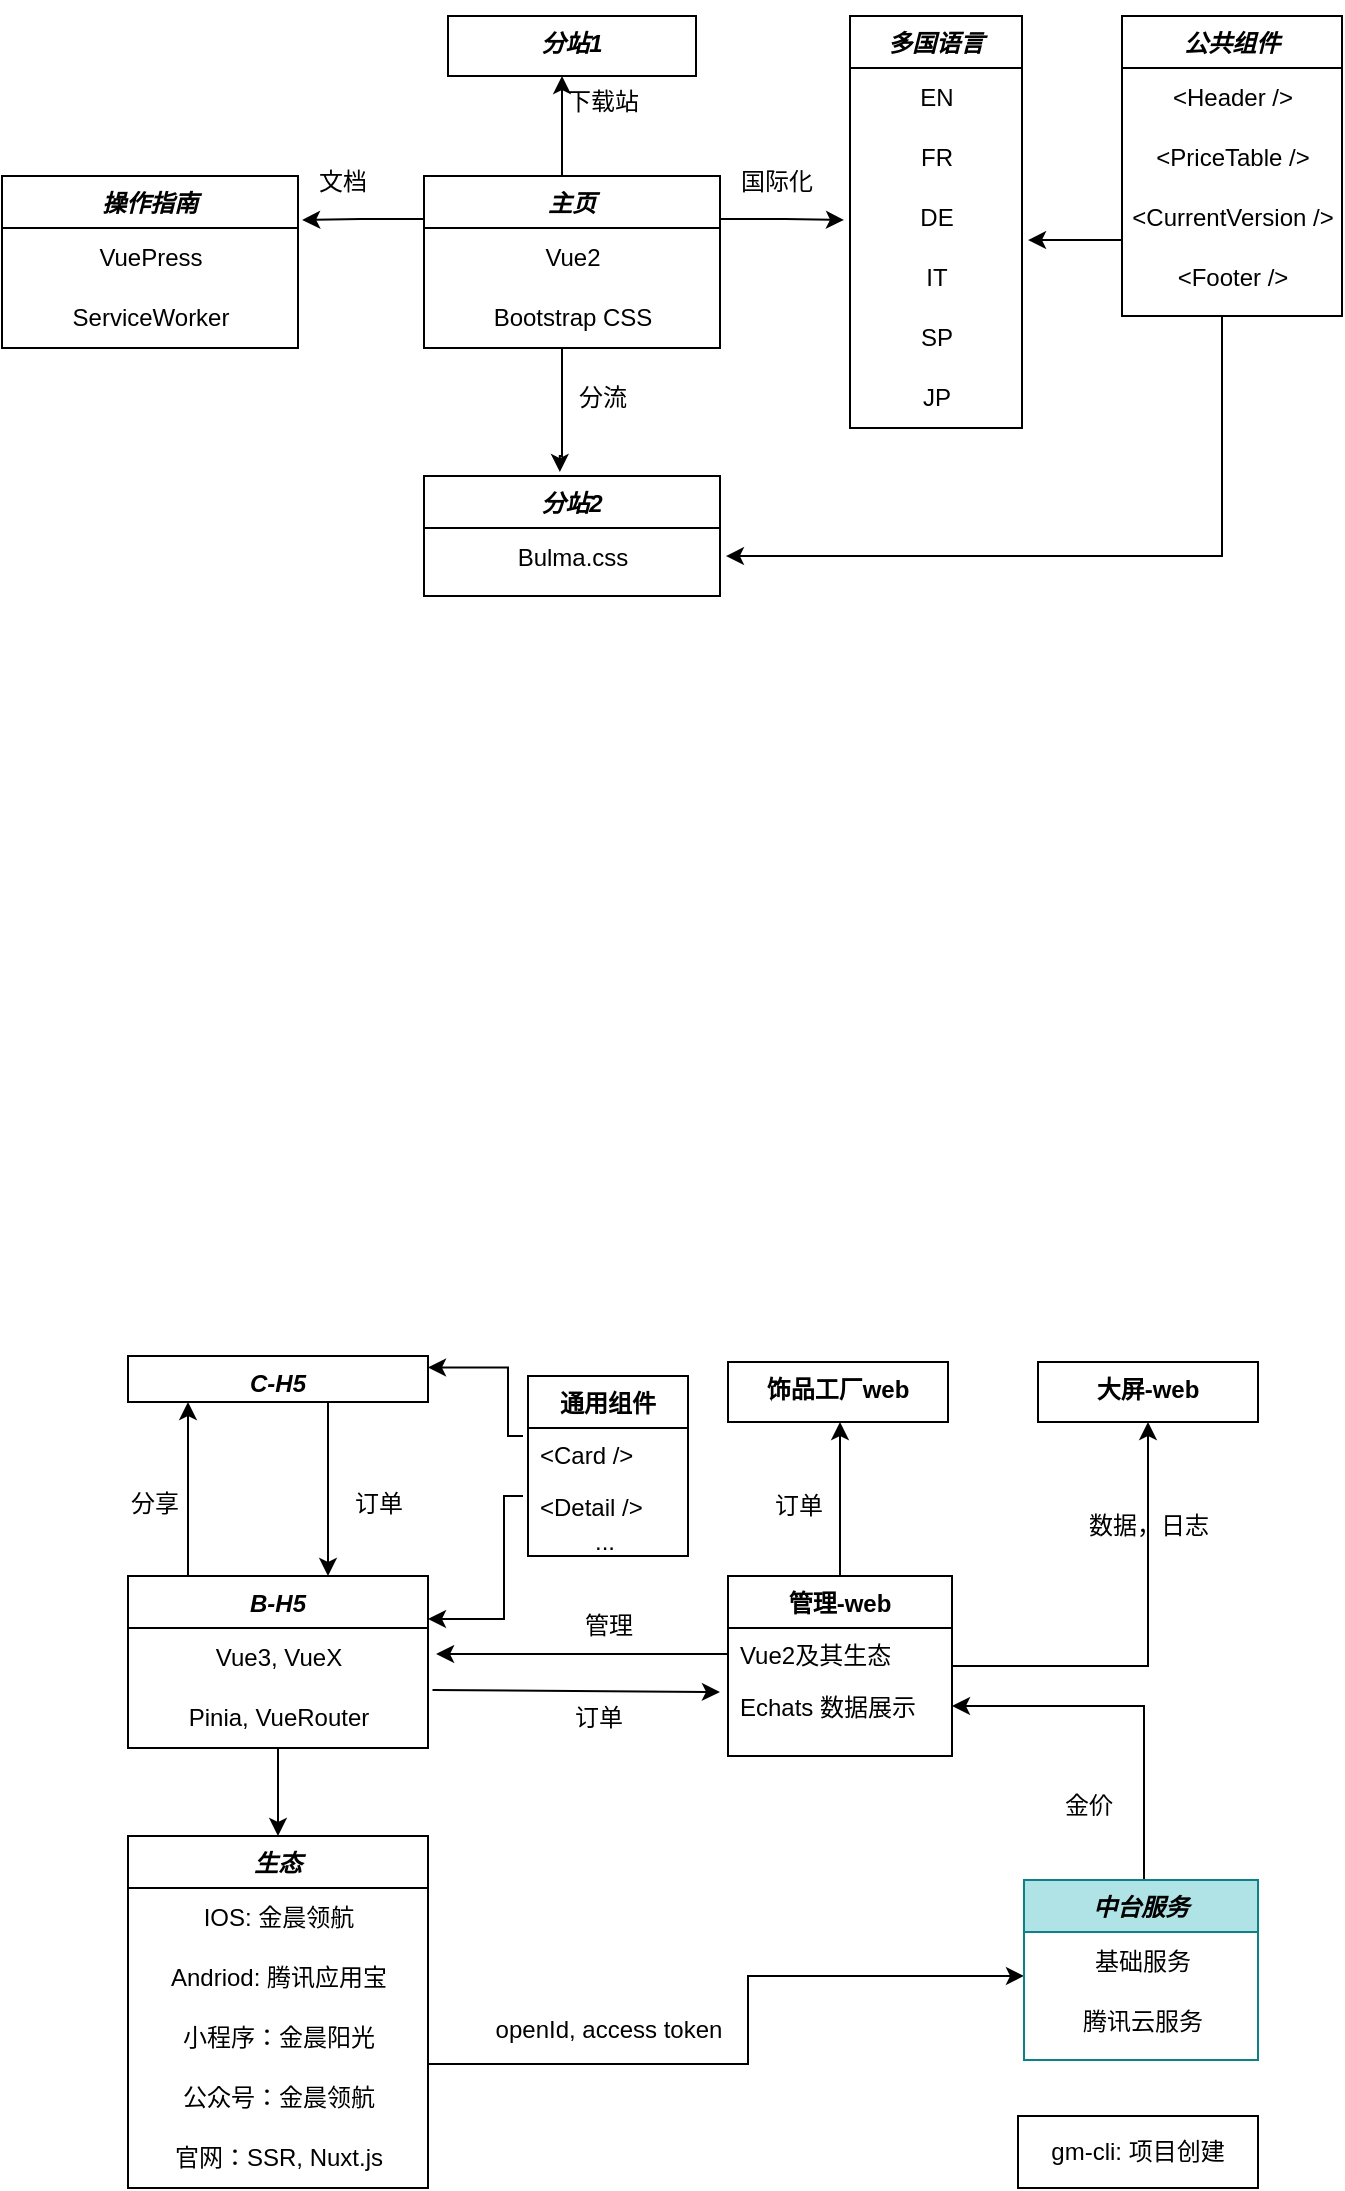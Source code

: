 <mxfile version="21.2.1" type="github">
  <diagram id="C5RBs43oDa-KdzZeNtuy" name="Page-1">
    <mxGraphModel dx="1206" dy="685" grid="1" gridSize="10" guides="1" tooltips="1" connect="1" arrows="1" fold="1" page="1" pageScale="1" pageWidth="827" pageHeight="1169" math="0" shadow="0">
      <root>
        <mxCell id="WIyWlLk6GJQsqaUBKTNV-0" />
        <mxCell id="WIyWlLk6GJQsqaUBKTNV-1" parent="WIyWlLk6GJQsqaUBKTNV-0" />
        <mxCell id="tpjXseRRWUNODpJwOPA1-16" value="" style="edgeStyle=orthogonalEdgeStyle;rounded=0;orthogonalLoop=1;jettySize=auto;html=1;" parent="WIyWlLk6GJQsqaUBKTNV-1" source="zkfFHV4jXpPFQw0GAbJ--0" target="tpjXseRRWUNODpJwOPA1-15" edge="1">
          <mxGeometry relative="1" as="geometry">
            <Array as="points">
              <mxPoint x="172" y="780" />
              <mxPoint x="172" y="780" />
            </Array>
          </mxGeometry>
        </mxCell>
        <mxCell id="tpjXseRRWUNODpJwOPA1-34" value="" style="edgeStyle=orthogonalEdgeStyle;rounded=0;orthogonalLoop=1;jettySize=auto;html=1;" parent="WIyWlLk6GJQsqaUBKTNV-1" source="zkfFHV4jXpPFQw0GAbJ--0" target="tpjXseRRWUNODpJwOPA1-31" edge="1">
          <mxGeometry relative="1" as="geometry">
            <Array as="points">
              <mxPoint x="207" y="980" />
              <mxPoint x="207" y="980" />
            </Array>
          </mxGeometry>
        </mxCell>
        <mxCell id="zkfFHV4jXpPFQw0GAbJ--0" value="B-H5" style="swimlane;fontStyle=3;align=center;verticalAlign=top;childLayout=stackLayout;horizontal=1;startSize=26;horizontalStack=0;resizeParent=1;resizeLast=0;collapsible=1;marginBottom=0;rounded=0;shadow=0;strokeWidth=1;" parent="WIyWlLk6GJQsqaUBKTNV-1" vertex="1">
          <mxGeometry x="142" y="830" width="150" height="86" as="geometry">
            <mxRectangle x="230" y="140" width="160" height="26" as="alternateBounds" />
          </mxGeometry>
        </mxCell>
        <mxCell id="tpjXseRRWUNODpJwOPA1-0" value="Vue3, VueX" style="text;html=1;align=center;verticalAlign=middle;resizable=0;points=[];autosize=1;strokeColor=none;fillColor=none;" parent="zkfFHV4jXpPFQw0GAbJ--0" vertex="1">
          <mxGeometry y="26" width="150" height="30" as="geometry" />
        </mxCell>
        <mxCell id="tpjXseRRWUNODpJwOPA1-4" value="Pinia, VueRouter" style="text;html=1;align=center;verticalAlign=middle;resizable=0;points=[];autosize=1;strokeColor=none;fillColor=none;" parent="zkfFHV4jXpPFQw0GAbJ--0" vertex="1">
          <mxGeometry y="56" width="150" height="30" as="geometry" />
        </mxCell>
        <mxCell id="tpjXseRRWUNODpJwOPA1-23" value="" style="edgeStyle=orthogonalEdgeStyle;rounded=0;orthogonalLoop=1;jettySize=auto;html=1;" parent="WIyWlLk6GJQsqaUBKTNV-1" source="zkfFHV4jXpPFQw0GAbJ--17" target="tpjXseRRWUNODpJwOPA1-22" edge="1">
          <mxGeometry relative="1" as="geometry">
            <Array as="points">
              <mxPoint x="496" y="750" />
              <mxPoint x="496" y="750" />
            </Array>
          </mxGeometry>
        </mxCell>
        <mxCell id="tpjXseRRWUNODpJwOPA1-27" value="" style="edgeStyle=orthogonalEdgeStyle;rounded=0;orthogonalLoop=1;jettySize=auto;html=1;" parent="WIyWlLk6GJQsqaUBKTNV-1" source="zkfFHV4jXpPFQw0GAbJ--17" target="tpjXseRRWUNODpJwOPA1-26" edge="1">
          <mxGeometry relative="1" as="geometry" />
        </mxCell>
        <mxCell id="zkfFHV4jXpPFQw0GAbJ--17" value="管理-web" style="swimlane;fontStyle=1;align=center;verticalAlign=top;childLayout=stackLayout;horizontal=1;startSize=26;horizontalStack=0;resizeParent=1;resizeLast=0;collapsible=1;marginBottom=0;rounded=0;shadow=0;strokeWidth=1;" parent="WIyWlLk6GJQsqaUBKTNV-1" vertex="1">
          <mxGeometry x="442" y="830" width="112" height="90" as="geometry">
            <mxRectangle x="550" y="140" width="160" height="26" as="alternateBounds" />
          </mxGeometry>
        </mxCell>
        <mxCell id="zkfFHV4jXpPFQw0GAbJ--21" value="Vue2及其生态" style="text;align=left;verticalAlign=top;spacingLeft=4;spacingRight=4;overflow=hidden;rotatable=0;points=[[0,0.5],[1,0.5]];portConstraint=eastwest;rounded=0;shadow=0;html=0;" parent="zkfFHV4jXpPFQw0GAbJ--17" vertex="1">
          <mxGeometry y="26" width="112" height="26" as="geometry" />
        </mxCell>
        <mxCell id="tpjXseRRWUNODpJwOPA1-5" value="Echats 数据展示" style="text;align=left;verticalAlign=top;spacingLeft=4;spacingRight=4;overflow=hidden;rotatable=0;points=[[0,0.5],[1,0.5]];portConstraint=eastwest;rounded=0;shadow=0;html=0;" parent="zkfFHV4jXpPFQw0GAbJ--17" vertex="1">
          <mxGeometry y="52" width="112" height="26" as="geometry" />
        </mxCell>
        <mxCell id="tpjXseRRWUNODpJwOPA1-10" value="管理" style="text;html=1;align=center;verticalAlign=middle;resizable=0;points=[];autosize=1;strokeColor=none;fillColor=none;" parent="WIyWlLk6GJQsqaUBKTNV-1" vertex="1">
          <mxGeometry x="357" y="840" width="50" height="30" as="geometry" />
        </mxCell>
        <mxCell id="tpjXseRRWUNODpJwOPA1-13" value="" style="edgeStyle=none;orthogonalLoop=1;jettySize=auto;html=1;rounded=0;entryX=-0.036;entryY=0.231;entryDx=0;entryDy=0;entryPerimeter=0;exitX=1.015;exitY=1.033;exitDx=0;exitDy=0;exitPerimeter=0;" parent="WIyWlLk6GJQsqaUBKTNV-1" source="tpjXseRRWUNODpJwOPA1-0" target="tpjXseRRWUNODpJwOPA1-5" edge="1">
          <mxGeometry width="100" relative="1" as="geometry">
            <mxPoint x="296" y="890" as="sourcePoint" />
            <mxPoint x="396" y="890" as="targetPoint" />
            <Array as="points" />
          </mxGeometry>
        </mxCell>
        <mxCell id="tpjXseRRWUNODpJwOPA1-14" value="订单" style="text;html=1;align=center;verticalAlign=middle;resizable=0;points=[];autosize=1;strokeColor=none;fillColor=none;" parent="WIyWlLk6GJQsqaUBKTNV-1" vertex="1">
          <mxGeometry x="352" y="886" width="50" height="30" as="geometry" />
        </mxCell>
        <mxCell id="tpjXseRRWUNODpJwOPA1-62" style="edgeStyle=orthogonalEdgeStyle;rounded=0;orthogonalLoop=1;jettySize=auto;html=1;exitX=0.75;exitY=1;exitDx=0;exitDy=0;" parent="WIyWlLk6GJQsqaUBKTNV-1" source="tpjXseRRWUNODpJwOPA1-15" target="zkfFHV4jXpPFQw0GAbJ--0" edge="1">
          <mxGeometry relative="1" as="geometry">
            <Array as="points">
              <mxPoint x="242" y="743" />
            </Array>
          </mxGeometry>
        </mxCell>
        <mxCell id="tpjXseRRWUNODpJwOPA1-15" value="&lt;b&gt;C-H5&lt;/b&gt;" style="whiteSpace=wrap;html=1;verticalAlign=top;fontStyle=2;startSize=26;rounded=0;shadow=0;strokeWidth=1;" parent="WIyWlLk6GJQsqaUBKTNV-1" vertex="1">
          <mxGeometry x="142" y="720" width="150" height="23" as="geometry" />
        </mxCell>
        <mxCell id="tpjXseRRWUNODpJwOPA1-17" value="分享" style="text;html=1;align=center;verticalAlign=middle;resizable=0;points=[];autosize=1;strokeColor=none;fillColor=none;" parent="WIyWlLk6GJQsqaUBKTNV-1" vertex="1">
          <mxGeometry x="130" y="779" width="50" height="30" as="geometry" />
        </mxCell>
        <mxCell id="tpjXseRRWUNODpJwOPA1-20" value="订单" style="text;html=1;align=center;verticalAlign=middle;resizable=0;points=[];autosize=1;strokeColor=none;fillColor=none;" parent="WIyWlLk6GJQsqaUBKTNV-1" vertex="1">
          <mxGeometry x="242" y="779" width="50" height="30" as="geometry" />
        </mxCell>
        <mxCell id="tpjXseRRWUNODpJwOPA1-22" value="&lt;b&gt;饰品工厂web&lt;/b&gt;" style="whiteSpace=wrap;html=1;verticalAlign=top;fontStyle=0;startSize=26;rounded=0;shadow=0;strokeWidth=1;" parent="WIyWlLk6GJQsqaUBKTNV-1" vertex="1">
          <mxGeometry x="442" y="723" width="110" height="30" as="geometry" />
        </mxCell>
        <mxCell id="tpjXseRRWUNODpJwOPA1-26" value="&lt;b&gt;大屏-web&lt;/b&gt;" style="whiteSpace=wrap;html=1;verticalAlign=top;fontStyle=0;startSize=26;rounded=0;shadow=0;strokeWidth=1;" parent="WIyWlLk6GJQsqaUBKTNV-1" vertex="1">
          <mxGeometry x="597" y="723" width="110" height="30" as="geometry" />
        </mxCell>
        <mxCell id="tpjXseRRWUNODpJwOPA1-28" value="数据，日志" style="text;html=1;align=center;verticalAlign=middle;resizable=0;points=[];autosize=1;strokeColor=none;fillColor=none;" parent="WIyWlLk6GJQsqaUBKTNV-1" vertex="1">
          <mxGeometry x="612" y="790" width="80" height="30" as="geometry" />
        </mxCell>
        <mxCell id="tpjXseRRWUNODpJwOPA1-29" value="订单" style="text;html=1;align=center;verticalAlign=middle;resizable=0;points=[];autosize=1;strokeColor=none;fillColor=none;" parent="WIyWlLk6GJQsqaUBKTNV-1" vertex="1">
          <mxGeometry x="452" y="780" width="50" height="30" as="geometry" />
        </mxCell>
        <mxCell id="tpjXseRRWUNODpJwOPA1-53" style="edgeStyle=orthogonalEdgeStyle;rounded=0;orthogonalLoop=1;jettySize=auto;html=1;exitX=1;exitY=0;exitDx=0;exitDy=0;entryX=0;entryY=0.733;entryDx=0;entryDy=0;entryPerimeter=0;" parent="WIyWlLk6GJQsqaUBKTNV-1" source="tpjXseRRWUNODpJwOPA1-31" edge="1" target="tpjXseRRWUNODpJwOPA1-43">
          <mxGeometry relative="1" as="geometry">
            <mxPoint x="560" y="1030" as="targetPoint" />
            <Array as="points">
              <mxPoint x="292" y="1074" />
              <mxPoint x="452" y="1074" />
              <mxPoint x="452" y="1030" />
            </Array>
          </mxGeometry>
        </mxCell>
        <mxCell id="tpjXseRRWUNODpJwOPA1-31" value="生态" style="swimlane;fontStyle=3;align=center;verticalAlign=top;childLayout=stackLayout;horizontal=1;startSize=26;horizontalStack=0;resizeParent=1;resizeLast=0;collapsible=1;marginBottom=0;rounded=0;shadow=0;strokeWidth=1;" parent="WIyWlLk6GJQsqaUBKTNV-1" vertex="1">
          <mxGeometry x="142" y="960" width="150" height="176" as="geometry">
            <mxRectangle x="162" y="960" width="160" height="26" as="alternateBounds" />
          </mxGeometry>
        </mxCell>
        <mxCell id="tpjXseRRWUNODpJwOPA1-33" value="IOS: 金晨领航" style="text;html=1;align=center;verticalAlign=middle;resizable=0;points=[];autosize=1;strokeColor=none;fillColor=none;" parent="tpjXseRRWUNODpJwOPA1-31" vertex="1">
          <mxGeometry y="26" width="150" height="30" as="geometry" />
        </mxCell>
        <mxCell id="tpjXseRRWUNODpJwOPA1-35" value="Andriod: 腾讯应用宝" style="text;html=1;align=center;verticalAlign=middle;resizable=0;points=[];autosize=1;strokeColor=none;fillColor=none;" parent="tpjXseRRWUNODpJwOPA1-31" vertex="1">
          <mxGeometry y="56" width="150" height="30" as="geometry" />
        </mxCell>
        <mxCell id="tpjXseRRWUNODpJwOPA1-36" value="小程序：金晨阳光" style="text;html=1;align=center;verticalAlign=middle;resizable=0;points=[];autosize=1;strokeColor=none;fillColor=none;" parent="tpjXseRRWUNODpJwOPA1-31" vertex="1">
          <mxGeometry y="86" width="150" height="30" as="geometry" />
        </mxCell>
        <mxCell id="tpjXseRRWUNODpJwOPA1-37" value="公众号：金晨领航" style="text;html=1;align=center;verticalAlign=middle;resizable=0;points=[];autosize=1;strokeColor=none;fillColor=none;" parent="tpjXseRRWUNODpJwOPA1-31" vertex="1">
          <mxGeometry y="116" width="150" height="30" as="geometry" />
        </mxCell>
        <mxCell id="tpjXseRRWUNODpJwOPA1-55" value="官网：SSR, Nuxt.js" style="text;html=1;align=center;verticalAlign=middle;resizable=0;points=[];autosize=1;strokeColor=none;fillColor=none;" parent="tpjXseRRWUNODpJwOPA1-31" vertex="1">
          <mxGeometry y="146" width="150" height="30" as="geometry" />
        </mxCell>
        <mxCell id="tpjXseRRWUNODpJwOPA1-48" style="edgeStyle=orthogonalEdgeStyle;rounded=0;orthogonalLoop=1;jettySize=auto;html=1;exitX=1;exitY=0.25;exitDx=0;exitDy=0;entryX=1;entryY=0.5;entryDx=0;entryDy=0;" parent="WIyWlLk6GJQsqaUBKTNV-1" source="tpjXseRRWUNODpJwOPA1-42" target="tpjXseRRWUNODpJwOPA1-5" edge="1">
          <mxGeometry relative="1" as="geometry">
            <Array as="points">
              <mxPoint x="650" y="1005" />
              <mxPoint x="650" y="895" />
            </Array>
          </mxGeometry>
        </mxCell>
        <mxCell id="tpjXseRRWUNODpJwOPA1-42" value="中台服务" style="swimlane;fontStyle=3;align=center;verticalAlign=top;childLayout=stackLayout;horizontal=1;startSize=26;horizontalStack=0;resizeParent=1;resizeLast=0;collapsible=1;marginBottom=0;rounded=0;shadow=0;strokeWidth=1;fillColor=#b0e3e6;strokeColor=#0e8088;" parent="WIyWlLk6GJQsqaUBKTNV-1" vertex="1">
          <mxGeometry x="590" y="982" width="117" height="90" as="geometry">
            <mxRectangle x="230" y="140" width="160" height="26" as="alternateBounds" />
          </mxGeometry>
        </mxCell>
        <mxCell id="tpjXseRRWUNODpJwOPA1-43" value="基础服务" style="text;html=1;align=center;verticalAlign=middle;resizable=0;points=[];autosize=1;strokeColor=none;fillColor=none;" parent="tpjXseRRWUNODpJwOPA1-42" vertex="1">
          <mxGeometry y="26" width="117" height="30" as="geometry" />
        </mxCell>
        <mxCell id="tpjXseRRWUNODpJwOPA1-44" value="腾讯云服务" style="text;html=1;align=center;verticalAlign=middle;resizable=0;points=[];autosize=1;strokeColor=none;fillColor=none;" parent="tpjXseRRWUNODpJwOPA1-42" vertex="1">
          <mxGeometry y="56" width="117" height="30" as="geometry" />
        </mxCell>
        <mxCell id="tpjXseRRWUNODpJwOPA1-49" value="金价" style="text;html=1;align=center;verticalAlign=middle;resizable=0;points=[];autosize=1;strokeColor=none;fillColor=none;" parent="WIyWlLk6GJQsqaUBKTNV-1" vertex="1">
          <mxGeometry x="597" y="930" width="50" height="30" as="geometry" />
        </mxCell>
        <mxCell id="tpjXseRRWUNODpJwOPA1-54" value="openId, access token" style="text;html=1;align=center;verticalAlign=middle;resizable=0;points=[];autosize=1;strokeColor=none;fillColor=none;" parent="WIyWlLk6GJQsqaUBKTNV-1" vertex="1">
          <mxGeometry x="312" y="1042" width="140" height="30" as="geometry" />
        </mxCell>
        <mxCell id="tpjXseRRWUNODpJwOPA1-58" style="edgeStyle=orthogonalEdgeStyle;rounded=0;orthogonalLoop=1;jettySize=auto;html=1;exitX=0.25;exitY=1;exitDx=0;exitDy=0;entryX=1;entryY=0.25;entryDx=0;entryDy=0;" parent="WIyWlLk6GJQsqaUBKTNV-1" target="zkfFHV4jXpPFQw0GAbJ--0" edge="1">
          <mxGeometry relative="1" as="geometry">
            <mxPoint x="339.5" y="790" as="sourcePoint" />
            <Array as="points">
              <mxPoint x="330" y="790" />
              <mxPoint x="330" y="852" />
            </Array>
          </mxGeometry>
        </mxCell>
        <mxCell id="tpjXseRRWUNODpJwOPA1-64" style="edgeStyle=orthogonalEdgeStyle;rounded=0;orthogonalLoop=1;jettySize=auto;html=1;exitX=0.25;exitY=0;exitDx=0;exitDy=0;entryX=1;entryY=0.25;entryDx=0;entryDy=0;" parent="WIyWlLk6GJQsqaUBKTNV-1" target="tpjXseRRWUNODpJwOPA1-15" edge="1">
          <mxGeometry relative="1" as="geometry">
            <mxPoint x="339.5" y="760" as="sourcePoint" />
            <Array as="points">
              <mxPoint x="332" y="760" />
              <mxPoint x="332" y="726" />
            </Array>
          </mxGeometry>
        </mxCell>
        <mxCell id="tpjXseRRWUNODpJwOPA1-63" style="edgeStyle=orthogonalEdgeStyle;rounded=0;orthogonalLoop=1;jettySize=auto;html=1;exitX=0;exitY=0.5;exitDx=0;exitDy=0;entryX=1.027;entryY=0.433;entryDx=0;entryDy=0;entryPerimeter=0;" parent="WIyWlLk6GJQsqaUBKTNV-1" source="zkfFHV4jXpPFQw0GAbJ--21" target="tpjXseRRWUNODpJwOPA1-0" edge="1">
          <mxGeometry relative="1" as="geometry" />
        </mxCell>
        <mxCell id="tpjXseRRWUNODpJwOPA1-125" value="" style="group" parent="WIyWlLk6GJQsqaUBKTNV-1" vertex="1" connectable="0">
          <mxGeometry x="79" y="50" width="670" height="290" as="geometry" />
        </mxCell>
        <mxCell id="tpjXseRRWUNODpJwOPA1-66" value="主页&#xa;" style="swimlane;fontStyle=3;align=center;verticalAlign=top;childLayout=stackLayout;horizontal=1;startSize=26;horizontalStack=0;resizeParent=1;resizeLast=0;collapsible=1;marginBottom=0;rounded=0;shadow=0;strokeWidth=1;" parent="tpjXseRRWUNODpJwOPA1-125" vertex="1">
          <mxGeometry x="211" y="80" width="148" height="86" as="geometry">
            <mxRectangle x="162" y="960" width="160" height="26" as="alternateBounds" />
          </mxGeometry>
        </mxCell>
        <mxCell id="tpjXseRRWUNODpJwOPA1-67" value="Vue2" style="text;html=1;align=center;verticalAlign=middle;resizable=0;points=[];autosize=1;strokeColor=none;fillColor=none;" parent="tpjXseRRWUNODpJwOPA1-66" vertex="1">
          <mxGeometry y="26" width="148" height="30" as="geometry" />
        </mxCell>
        <mxCell id="tpjXseRRWUNODpJwOPA1-112" value="Bootstrap CSS" style="text;html=1;align=center;verticalAlign=middle;resizable=0;points=[];autosize=1;strokeColor=none;fillColor=none;" parent="tpjXseRRWUNODpJwOPA1-66" vertex="1">
          <mxGeometry y="56" width="148" height="30" as="geometry" />
        </mxCell>
        <mxCell id="tpjXseRRWUNODpJwOPA1-73" value="分站1" style="whiteSpace=wrap;html=1;verticalAlign=top;fontStyle=3;startSize=26;rounded=0;shadow=0;strokeWidth=1;" parent="tpjXseRRWUNODpJwOPA1-125" vertex="1">
          <mxGeometry x="223" width="124" height="30" as="geometry" />
        </mxCell>
        <mxCell id="tpjXseRRWUNODpJwOPA1-74" value="" style="edgeStyle=orthogonalEdgeStyle;rounded=0;orthogonalLoop=1;jettySize=auto;html=1;" parent="tpjXseRRWUNODpJwOPA1-125" source="tpjXseRRWUNODpJwOPA1-66" target="tpjXseRRWUNODpJwOPA1-73" edge="1">
          <mxGeometry relative="1" as="geometry">
            <Array as="points">
              <mxPoint x="280" y="50" />
              <mxPoint x="280" y="50" />
            </Array>
          </mxGeometry>
        </mxCell>
        <mxCell id="tpjXseRRWUNODpJwOPA1-81" value="多国语言" style="swimlane;fontStyle=3;align=center;verticalAlign=top;childLayout=stackLayout;horizontal=1;startSize=26;horizontalStack=0;resizeParent=1;resizeLast=0;collapsible=1;marginBottom=0;rounded=0;shadow=0;strokeWidth=1;" parent="tpjXseRRWUNODpJwOPA1-125" vertex="1">
          <mxGeometry x="424" width="86" height="206" as="geometry">
            <mxRectangle x="162" y="960" width="160" height="26" as="alternateBounds" />
          </mxGeometry>
        </mxCell>
        <mxCell id="tpjXseRRWUNODpJwOPA1-82" value="EN" style="text;html=1;align=center;verticalAlign=middle;resizable=0;points=[];autosize=1;strokeColor=none;fillColor=none;" parent="tpjXseRRWUNODpJwOPA1-81" vertex="1">
          <mxGeometry y="26" width="86" height="30" as="geometry" />
        </mxCell>
        <mxCell id="tpjXseRRWUNODpJwOPA1-83" value="FR" style="text;html=1;align=center;verticalAlign=middle;resizable=0;points=[];autosize=1;strokeColor=none;fillColor=none;" parent="tpjXseRRWUNODpJwOPA1-81" vertex="1">
          <mxGeometry y="56" width="86" height="30" as="geometry" />
        </mxCell>
        <mxCell id="tpjXseRRWUNODpJwOPA1-84" value="DE" style="text;html=1;align=center;verticalAlign=middle;resizable=0;points=[];autosize=1;strokeColor=none;fillColor=none;" parent="tpjXseRRWUNODpJwOPA1-81" vertex="1">
          <mxGeometry y="86" width="86" height="30" as="geometry" />
        </mxCell>
        <mxCell id="tpjXseRRWUNODpJwOPA1-85" value="IT" style="text;html=1;align=center;verticalAlign=middle;resizable=0;points=[];autosize=1;strokeColor=none;fillColor=none;" parent="tpjXseRRWUNODpJwOPA1-81" vertex="1">
          <mxGeometry y="116" width="86" height="30" as="geometry" />
        </mxCell>
        <mxCell id="tpjXseRRWUNODpJwOPA1-86" value="SP" style="text;html=1;align=center;verticalAlign=middle;resizable=0;points=[];autosize=1;strokeColor=none;fillColor=none;" parent="tpjXseRRWUNODpJwOPA1-81" vertex="1">
          <mxGeometry y="146" width="86" height="30" as="geometry" />
        </mxCell>
        <mxCell id="tpjXseRRWUNODpJwOPA1-87" value="JP" style="text;html=1;align=center;verticalAlign=middle;resizable=0;points=[];autosize=1;strokeColor=none;fillColor=none;" parent="tpjXseRRWUNODpJwOPA1-81" vertex="1">
          <mxGeometry y="176" width="86" height="30" as="geometry" />
        </mxCell>
        <mxCell id="tpjXseRRWUNODpJwOPA1-123" style="edgeStyle=orthogonalEdgeStyle;rounded=0;orthogonalLoop=1;jettySize=auto;html=1;exitX=1;exitY=0.25;exitDx=0;exitDy=0;entryX=-0.035;entryY=0.533;entryDx=0;entryDy=0;entryPerimeter=0;" parent="tpjXseRRWUNODpJwOPA1-125" source="tpjXseRRWUNODpJwOPA1-66" target="tpjXseRRWUNODpJwOPA1-84" edge="1">
          <mxGeometry relative="1" as="geometry" />
        </mxCell>
        <mxCell id="tpjXseRRWUNODpJwOPA1-103" style="edgeStyle=orthogonalEdgeStyle;rounded=0;orthogonalLoop=1;jettySize=auto;html=1;exitX=0;exitY=0;exitDx=0;exitDy=0;entryX=1.035;entryY=-0.133;entryDx=0;entryDy=0;entryPerimeter=0;" parent="tpjXseRRWUNODpJwOPA1-125" source="tpjXseRRWUNODpJwOPA1-94" target="tpjXseRRWUNODpJwOPA1-85" edge="1">
          <mxGeometry relative="1" as="geometry">
            <Array as="points">
              <mxPoint x="560" y="112" />
            </Array>
          </mxGeometry>
        </mxCell>
        <mxCell id="tpjXseRRWUNODpJwOPA1-94" value="公共组件" style="swimlane;fontStyle=3;align=center;verticalAlign=top;childLayout=stackLayout;horizontal=1;startSize=26;horizontalStack=0;resizeParent=1;resizeLast=0;collapsible=1;marginBottom=0;rounded=0;shadow=0;strokeWidth=1;" parent="tpjXseRRWUNODpJwOPA1-125" vertex="1">
          <mxGeometry x="560" width="110" height="150" as="geometry">
            <mxRectangle x="162" y="960" width="160" height="26" as="alternateBounds" />
          </mxGeometry>
        </mxCell>
        <mxCell id="tpjXseRRWUNODpJwOPA1-97" value="&amp;lt;Header /&amp;gt;" style="text;html=1;align=center;verticalAlign=middle;resizable=0;points=[];autosize=1;strokeColor=none;fillColor=none;" parent="tpjXseRRWUNODpJwOPA1-94" vertex="1">
          <mxGeometry y="26" width="110" height="30" as="geometry" />
        </mxCell>
        <mxCell id="tpjXseRRWUNODpJwOPA1-100" value="&amp;lt;PriceTable /&amp;gt;" style="text;html=1;align=center;verticalAlign=middle;resizable=0;points=[];autosize=1;strokeColor=none;fillColor=none;" parent="tpjXseRRWUNODpJwOPA1-94" vertex="1">
          <mxGeometry y="56" width="110" height="30" as="geometry" />
        </mxCell>
        <mxCell id="tpjXseRRWUNODpJwOPA1-101" value="&amp;lt;CurrentVersion /&amp;gt;" style="text;html=1;align=center;verticalAlign=middle;resizable=0;points=[];autosize=1;strokeColor=none;fillColor=none;" parent="tpjXseRRWUNODpJwOPA1-94" vertex="1">
          <mxGeometry y="86" width="110" height="30" as="geometry" />
        </mxCell>
        <mxCell id="tpjXseRRWUNODpJwOPA1-102" value="&amp;lt;Footer /&amp;gt;" style="text;html=1;align=center;verticalAlign=middle;resizable=0;points=[];autosize=1;strokeColor=none;fillColor=none;" parent="tpjXseRRWUNODpJwOPA1-94" vertex="1">
          <mxGeometry y="116" width="110" height="30" as="geometry" />
        </mxCell>
        <mxCell id="tpjXseRRWUNODpJwOPA1-106" value="操作指南" style="swimlane;fontStyle=3;align=center;verticalAlign=top;childLayout=stackLayout;horizontal=1;startSize=26;horizontalStack=0;resizeParent=1;resizeLast=0;collapsible=1;marginBottom=0;rounded=0;shadow=0;strokeWidth=1;" parent="tpjXseRRWUNODpJwOPA1-125" vertex="1">
          <mxGeometry y="80" width="148" height="86" as="geometry">
            <mxRectangle x="162" y="960" width="160" height="26" as="alternateBounds" />
          </mxGeometry>
        </mxCell>
        <mxCell id="tpjXseRRWUNODpJwOPA1-107" value="VuePress" style="text;html=1;align=center;verticalAlign=middle;resizable=0;points=[];autosize=1;strokeColor=none;fillColor=none;" parent="tpjXseRRWUNODpJwOPA1-106" vertex="1">
          <mxGeometry y="26" width="148" height="30" as="geometry" />
        </mxCell>
        <mxCell id="tpjXseRRWUNODpJwOPA1-108" value="ServiceWorker" style="text;html=1;align=center;verticalAlign=middle;resizable=0;points=[];autosize=1;strokeColor=none;fillColor=none;" parent="tpjXseRRWUNODpJwOPA1-106" vertex="1">
          <mxGeometry y="56" width="148" height="30" as="geometry" />
        </mxCell>
        <mxCell id="tpjXseRRWUNODpJwOPA1-115" style="edgeStyle=orthogonalEdgeStyle;rounded=0;orthogonalLoop=1;jettySize=auto;html=1;exitX=0;exitY=0.25;exitDx=0;exitDy=0;entryX=1.014;entryY=-0.133;entryDx=0;entryDy=0;entryPerimeter=0;" parent="tpjXseRRWUNODpJwOPA1-125" source="tpjXseRRWUNODpJwOPA1-66" target="tpjXseRRWUNODpJwOPA1-107" edge="1">
          <mxGeometry relative="1" as="geometry" />
        </mxCell>
        <mxCell id="tpjXseRRWUNODpJwOPA1-110" value="分站2" style="swimlane;fontStyle=3;align=center;verticalAlign=top;childLayout=stackLayout;horizontal=1;startSize=26;horizontalStack=0;resizeParent=1;resizeLast=0;collapsible=1;marginBottom=0;rounded=0;shadow=0;strokeWidth=1;" parent="tpjXseRRWUNODpJwOPA1-125" vertex="1">
          <mxGeometry x="211" y="230" width="148" height="60" as="geometry">
            <mxRectangle x="162" y="960" width="160" height="26" as="alternateBounds" />
          </mxGeometry>
        </mxCell>
        <mxCell id="tpjXseRRWUNODpJwOPA1-111" value="Bulma.css" style="text;html=1;align=center;verticalAlign=middle;resizable=0;points=[];autosize=1;strokeColor=none;fillColor=none;" parent="tpjXseRRWUNODpJwOPA1-110" vertex="1">
          <mxGeometry y="26" width="148" height="30" as="geometry" />
        </mxCell>
        <mxCell id="tpjXseRRWUNODpJwOPA1-104" style="edgeStyle=orthogonalEdgeStyle;rounded=0;orthogonalLoop=1;jettySize=auto;html=1;exitX=0.5;exitY=1;exitDx=0;exitDy=0;entryX=1.02;entryY=0.467;entryDx=0;entryDy=0;entryPerimeter=0;" parent="tpjXseRRWUNODpJwOPA1-125" source="tpjXseRRWUNODpJwOPA1-94" target="tpjXseRRWUNODpJwOPA1-111" edge="1">
          <mxGeometry relative="1" as="geometry">
            <mxPoint x="380" y="270" as="targetPoint" />
            <Array as="points">
              <mxPoint x="610" y="270" />
            </Array>
          </mxGeometry>
        </mxCell>
        <mxCell id="tpjXseRRWUNODpJwOPA1-93" value="" style="edgeStyle=orthogonalEdgeStyle;rounded=0;orthogonalLoop=1;jettySize=auto;html=1;entryX=0.459;entryY=-0.033;entryDx=0;entryDy=0;entryPerimeter=0;" parent="tpjXseRRWUNODpJwOPA1-125" source="tpjXseRRWUNODpJwOPA1-66" target="tpjXseRRWUNODpJwOPA1-110" edge="1">
          <mxGeometry relative="1" as="geometry">
            <mxPoint x="270" y="220" as="targetPoint" />
            <Array as="points">
              <mxPoint x="280" y="220" />
              <mxPoint x="279" y="220" />
            </Array>
          </mxGeometry>
        </mxCell>
        <mxCell id="tpjXseRRWUNODpJwOPA1-113" value="下载站" style="text;html=1;align=center;verticalAlign=middle;resizable=0;points=[];autosize=1;strokeColor=none;fillColor=none;" parent="tpjXseRRWUNODpJwOPA1-125" vertex="1">
          <mxGeometry x="270" y="28" width="60" height="30" as="geometry" />
        </mxCell>
        <mxCell id="tpjXseRRWUNODpJwOPA1-114" value="分流" style="text;html=1;align=center;verticalAlign=middle;resizable=0;points=[];autosize=1;strokeColor=none;fillColor=none;" parent="tpjXseRRWUNODpJwOPA1-125" vertex="1">
          <mxGeometry x="275" y="176" width="50" height="30" as="geometry" />
        </mxCell>
        <mxCell id="tpjXseRRWUNODpJwOPA1-116" value="文档" style="text;html=1;align=center;verticalAlign=middle;resizable=0;points=[];autosize=1;strokeColor=none;fillColor=none;" parent="tpjXseRRWUNODpJwOPA1-125" vertex="1">
          <mxGeometry x="145" y="68" width="50" height="30" as="geometry" />
        </mxCell>
        <mxCell id="tpjXseRRWUNODpJwOPA1-124" value="国际化" style="text;html=1;align=center;verticalAlign=middle;resizable=0;points=[];autosize=1;strokeColor=none;fillColor=none;" parent="tpjXseRRWUNODpJwOPA1-125" vertex="1">
          <mxGeometry x="357" y="68" width="60" height="30" as="geometry" />
        </mxCell>
        <mxCell id="pgLAOwvQaar_86PXoUFI-1" value="通用组件" style="swimlane;fontStyle=1;align=center;verticalAlign=top;childLayout=stackLayout;horizontal=1;startSize=26;horizontalStack=0;resizeParent=1;resizeLast=0;collapsible=1;marginBottom=0;rounded=0;shadow=0;strokeWidth=1;" vertex="1" parent="WIyWlLk6GJQsqaUBKTNV-1">
          <mxGeometry x="342" y="730" width="80" height="90" as="geometry">
            <mxRectangle x="550" y="140" width="160" height="26" as="alternateBounds" />
          </mxGeometry>
        </mxCell>
        <mxCell id="pgLAOwvQaar_86PXoUFI-2" value="&lt;Card /&gt;" style="text;align=left;verticalAlign=top;spacingLeft=4;spacingRight=4;overflow=hidden;rotatable=0;points=[[0,0.5],[1,0.5]];portConstraint=eastwest;rounded=0;shadow=0;html=0;" vertex="1" parent="pgLAOwvQaar_86PXoUFI-1">
          <mxGeometry y="26" width="80" height="26" as="geometry" />
        </mxCell>
        <mxCell id="pgLAOwvQaar_86PXoUFI-3" value="&lt;Detail /&gt;" style="text;align=left;verticalAlign=top;spacingLeft=4;spacingRight=4;overflow=hidden;rotatable=0;points=[[0,0.5],[1,0.5]];portConstraint=eastwest;rounded=0;shadow=0;html=0;" vertex="1" parent="pgLAOwvQaar_86PXoUFI-1">
          <mxGeometry y="52" width="80" height="26" as="geometry" />
        </mxCell>
        <mxCell id="pgLAOwvQaar_86PXoUFI-6" value="..." style="text;html=1;align=center;verticalAlign=middle;resizable=0;points=[];autosize=1;strokeColor=none;fillColor=none;" vertex="1" parent="WIyWlLk6GJQsqaUBKTNV-1">
          <mxGeometry x="365" y="798" width="30" height="30" as="geometry" />
        </mxCell>
        <mxCell id="pgLAOwvQaar_86PXoUFI-17" value="gm-cli: 项目创建" style="whiteSpace=wrap;html=1;" vertex="1" parent="WIyWlLk6GJQsqaUBKTNV-1">
          <mxGeometry x="587" y="1100" width="120" height="36" as="geometry" />
        </mxCell>
      </root>
    </mxGraphModel>
  </diagram>
</mxfile>
